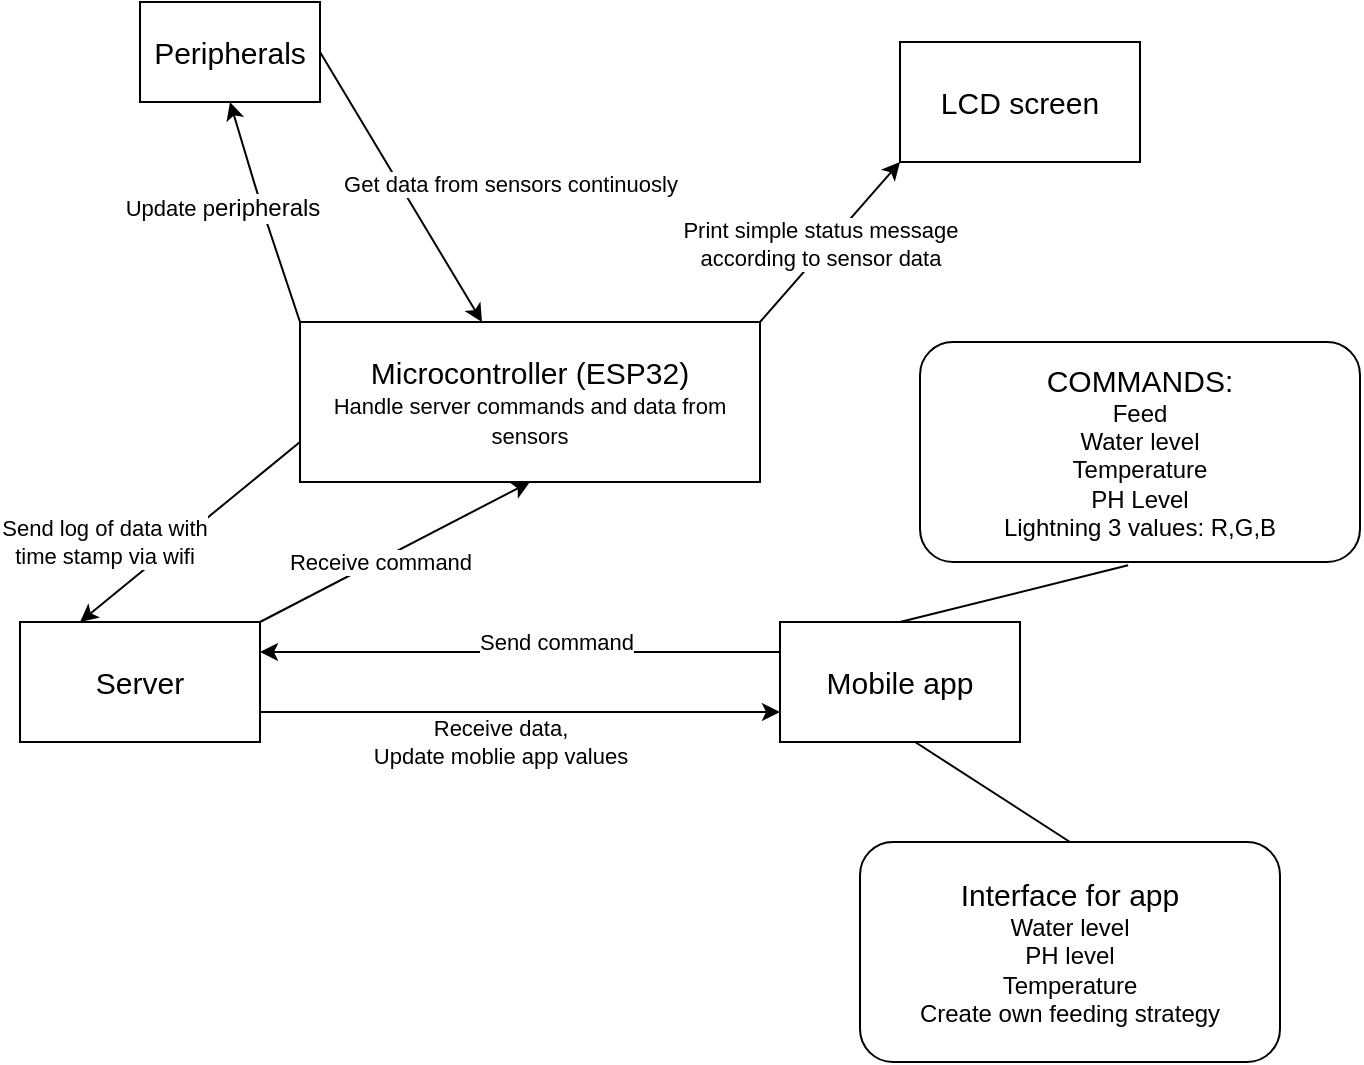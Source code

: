 <mxfile version="13.8.0" type="device"><diagram id="NzZROX7ic4QExCWUz8XW" name="Page-1"><mxGraphModel dx="1038" dy="583" grid="1" gridSize="10" guides="1" tooltips="1" connect="1" arrows="1" fold="1" page="1" pageScale="1" pageWidth="827" pageHeight="1169" math="0" shadow="0"><root><mxCell id="0"/><mxCell id="1" parent="0"/><mxCell id="5-V_5YnldC6uCXajZfQD-1" value="&lt;font style=&quot;font-size: 15px&quot;&gt;Peripherals&lt;/font&gt;" style="rounded=0;whiteSpace=wrap;html=1;" vertex="1" parent="1"><mxGeometry x="160" y="60" width="90" height="50" as="geometry"/></mxCell><mxCell id="5-V_5YnldC6uCXajZfQD-2" value="&lt;font style=&quot;font-size: 15px&quot;&gt;Microcontroller (ESP32)&lt;br&gt;&lt;/font&gt;&lt;span style=&quot;font-size: 11px ; background-color: rgb(255 , 255 , 255)&quot;&gt;Handle server commands and data from sensors&lt;/span&gt;" style="rounded=0;whiteSpace=wrap;html=1;" vertex="1" parent="1"><mxGeometry x="240" y="220" width="230" height="80" as="geometry"/></mxCell><mxCell id="5-V_5YnldC6uCXajZfQD-3" value="&lt;font style=&quot;font-size: 15px&quot;&gt;LCD screen&lt;/font&gt;" style="rounded=0;whiteSpace=wrap;html=1;" vertex="1" parent="1"><mxGeometry x="540" y="80" width="120" height="60" as="geometry"/></mxCell><mxCell id="5-V_5YnldC6uCXajZfQD-4" value="" style="endArrow=classic;html=1;exitX=1;exitY=0.5;exitDx=0;exitDy=0;" edge="1" parent="1" source="5-V_5YnldC6uCXajZfQD-1" target="5-V_5YnldC6uCXajZfQD-2"><mxGeometry width="50" height="50" relative="1" as="geometry"><mxPoint x="390" y="320" as="sourcePoint"/><mxPoint x="440" y="270" as="targetPoint"/></mxGeometry></mxCell><mxCell id="5-V_5YnldC6uCXajZfQD-6" value="Get data from sensors continuosly" style="edgeLabel;html=1;align=center;verticalAlign=middle;resizable=0;points=[];rotation=0;" vertex="1" connectable="0" parent="5-V_5YnldC6uCXajZfQD-4"><mxGeometry x="-0.26" y="2" relative="1" as="geometry"><mxPoint x="62.45" y="16.21" as="offset"/></mxGeometry></mxCell><mxCell id="5-V_5YnldC6uCXajZfQD-7" value="" style="endArrow=classic;html=1;exitX=1;exitY=0;exitDx=0;exitDy=0;entryX=0;entryY=1;entryDx=0;entryDy=0;" edge="1" parent="1" source="5-V_5YnldC6uCXajZfQD-2" target="5-V_5YnldC6uCXajZfQD-3"><mxGeometry width="50" height="50" relative="1" as="geometry"><mxPoint x="180" y="145" as="sourcePoint"/><mxPoint x="280" y="230" as="targetPoint"/></mxGeometry></mxCell><mxCell id="5-V_5YnldC6uCXajZfQD-8" value="Print simple status message &lt;br&gt;according to sensor data" style="edgeLabel;html=1;align=center;verticalAlign=middle;resizable=0;points=[];" vertex="1" connectable="0" parent="5-V_5YnldC6uCXajZfQD-7"><mxGeometry x="-0.26" y="2" relative="1" as="geometry"><mxPoint x="5.35" y="-8.59" as="offset"/></mxGeometry></mxCell><mxCell id="5-V_5YnldC6uCXajZfQD-9" value="&lt;font style=&quot;font-size: 15px&quot;&gt;Server&lt;/font&gt;" style="rounded=0;whiteSpace=wrap;html=1;" vertex="1" parent="1"><mxGeometry x="100" y="370" width="120" height="60" as="geometry"/></mxCell><mxCell id="5-V_5YnldC6uCXajZfQD-10" value="" style="endArrow=classic;html=1;exitX=0;exitY=0.75;exitDx=0;exitDy=0;entryX=0.25;entryY=0;entryDx=0;entryDy=0;" edge="1" parent="1" source="5-V_5YnldC6uCXajZfQD-2" target="5-V_5YnldC6uCXajZfQD-9"><mxGeometry width="50" height="50" relative="1" as="geometry"><mxPoint x="400" y="230" as="sourcePoint"/><mxPoint x="550" y="150" as="targetPoint"/></mxGeometry></mxCell><mxCell id="5-V_5YnldC6uCXajZfQD-11" value="Send log of data with &lt;br&gt;time stamp via wifi" style="edgeLabel;html=1;align=center;verticalAlign=middle;resizable=0;points=[];" vertex="1" connectable="0" parent="5-V_5YnldC6uCXajZfQD-10"><mxGeometry x="-0.26" y="2" relative="1" as="geometry"><mxPoint x="-58.93" y="14.79" as="offset"/></mxGeometry></mxCell><mxCell id="5-V_5YnldC6uCXajZfQD-12" value="&lt;font style=&quot;font-size: 15px&quot;&gt;Mobile app&lt;/font&gt;" style="rounded=0;whiteSpace=wrap;html=1;" vertex="1" parent="1"><mxGeometry x="480" y="370" width="120" height="60" as="geometry"/></mxCell><mxCell id="5-V_5YnldC6uCXajZfQD-14" value="" style="endArrow=classic;html=1;exitX=1;exitY=0.75;exitDx=0;exitDy=0;entryX=0;entryY=0.75;entryDx=0;entryDy=0;" edge="1" parent="1" source="5-V_5YnldC6uCXajZfQD-9" target="5-V_5YnldC6uCXajZfQD-12"><mxGeometry width="50" height="50" relative="1" as="geometry"><mxPoint x="390" y="429" as="sourcePoint"/><mxPoint x="430" y="500" as="targetPoint"/></mxGeometry></mxCell><mxCell id="5-V_5YnldC6uCXajZfQD-15" value="Receive data,&lt;br&gt;Update moblie app values" style="edgeLabel;html=1;align=center;verticalAlign=middle;resizable=0;points=[];rotation=0;" vertex="1" connectable="0" parent="5-V_5YnldC6uCXajZfQD-14"><mxGeometry x="-0.26" y="2" relative="1" as="geometry"><mxPoint x="24" y="17.0" as="offset"/></mxGeometry></mxCell><mxCell id="5-V_5YnldC6uCXajZfQD-16" value="" style="endArrow=classic;html=1;entryX=1;entryY=0.25;entryDx=0;entryDy=0;exitX=0;exitY=0.25;exitDx=0;exitDy=0;" edge="1" parent="1" source="5-V_5YnldC6uCXajZfQD-12" target="5-V_5YnldC6uCXajZfQD-9"><mxGeometry width="50" height="50" relative="1" as="geometry"><mxPoint x="530" y="380" as="sourcePoint"/><mxPoint x="280" y="230" as="targetPoint"/></mxGeometry></mxCell><mxCell id="5-V_5YnldC6uCXajZfQD-17" value="Send command" style="edgeLabel;html=1;align=center;verticalAlign=middle;resizable=0;points=[];rotation=0;" vertex="1" connectable="0" parent="5-V_5YnldC6uCXajZfQD-16"><mxGeometry x="-0.26" y="2" relative="1" as="geometry"><mxPoint x="-16" y="-7.0" as="offset"/></mxGeometry></mxCell><mxCell id="5-V_5YnldC6uCXajZfQD-18" value="" style="endArrow=classic;html=1;exitX=1;exitY=0;exitDx=0;exitDy=0;entryX=0.5;entryY=1;entryDx=0;entryDy=0;" edge="1" parent="1" source="5-V_5YnldC6uCXajZfQD-9" target="5-V_5YnldC6uCXajZfQD-2"><mxGeometry width="50" height="50" relative="1" as="geometry"><mxPoint x="390" y="320" as="sourcePoint"/><mxPoint x="440" y="270" as="targetPoint"/></mxGeometry></mxCell><mxCell id="5-V_5YnldC6uCXajZfQD-19" value="Receive command" style="edgeLabel;html=1;align=center;verticalAlign=middle;resizable=0;points=[];" vertex="1" connectable="0" parent="5-V_5YnldC6uCXajZfQD-18"><mxGeometry x="0.194" y="1" relative="1" as="geometry"><mxPoint x="-20.33" y="12.78" as="offset"/></mxGeometry></mxCell><mxCell id="5-V_5YnldC6uCXajZfQD-20" value="&lt;font style=&quot;font-size: 15px&quot;&gt;COMMANDS:&lt;br&gt;&lt;/font&gt;Feed&lt;br&gt;Water level&lt;br&gt;Temperature&lt;br&gt;PH Level&lt;br&gt;Lightning 3 values: R,G,B" style="rounded=1;whiteSpace=wrap;html=1;" vertex="1" parent="1"><mxGeometry x="550" y="230" width="220" height="110" as="geometry"/></mxCell><mxCell id="5-V_5YnldC6uCXajZfQD-21" value="" style="endArrow=classic;html=1;entryX=0.5;entryY=1;entryDx=0;entryDy=0;exitX=0;exitY=0;exitDx=0;exitDy=0;" edge="1" parent="1" source="5-V_5YnldC6uCXajZfQD-2" target="5-V_5YnldC6uCXajZfQD-1"><mxGeometry width="50" height="50" relative="1" as="geometry"><mxPoint x="390" y="290" as="sourcePoint"/><mxPoint x="440" y="240" as="targetPoint"/><Array as="points"><mxPoint x="220" y="160"/></Array></mxGeometry></mxCell><mxCell id="5-V_5YnldC6uCXajZfQD-23" value="Update &lt;span style=&quot;background-color: rgb(255 , 255 , 255)&quot;&gt;p&lt;span style=&quot;font-size: 12px&quot;&gt;eripherals&lt;/span&gt;&lt;/span&gt;" style="edgeLabel;html=1;align=center;verticalAlign=middle;resizable=0;points=[];" vertex="1" connectable="0" parent="5-V_5YnldC6uCXajZfQD-21"><mxGeometry x="0.27" relative="1" as="geometry"><mxPoint x="-16.68" y="12.45" as="offset"/></mxGeometry></mxCell><mxCell id="5-V_5YnldC6uCXajZfQD-26" value="&lt;font style=&quot;font-size: 15px&quot;&gt;Interface for app&lt;/font&gt;&lt;br&gt;Water level&lt;br&gt;PH level&lt;br&gt;Temperature&lt;br&gt;Create own feeding strategy" style="rounded=1;whiteSpace=wrap;html=1;" vertex="1" parent="1"><mxGeometry x="520" y="480" width="210" height="110" as="geometry"/></mxCell><mxCell id="5-V_5YnldC6uCXajZfQD-29" value="" style="endArrow=none;html=1;entryX=0.563;entryY=1;entryDx=0;entryDy=0;entryPerimeter=0;exitX=0.5;exitY=0;exitDx=0;exitDy=0;" edge="1" parent="1" source="5-V_5YnldC6uCXajZfQD-26" target="5-V_5YnldC6uCXajZfQD-12"><mxGeometry width="50" height="50" relative="1" as="geometry"><mxPoint x="550" y="500" as="sourcePoint"/><mxPoint x="600" y="450" as="targetPoint"/></mxGeometry></mxCell><mxCell id="5-V_5YnldC6uCXajZfQD-30" value="" style="endArrow=none;html=1;entryX=0.473;entryY=1.015;entryDx=0;entryDy=0;entryPerimeter=0;exitX=0.5;exitY=0;exitDx=0;exitDy=0;" edge="1" parent="1" source="5-V_5YnldC6uCXajZfQD-12" target="5-V_5YnldC6uCXajZfQD-20"><mxGeometry width="50" height="50" relative="1" as="geometry"><mxPoint x="630" y="490" as="sourcePoint"/><mxPoint x="557.56" y="440" as="targetPoint"/></mxGeometry></mxCell></root></mxGraphModel></diagram></mxfile>